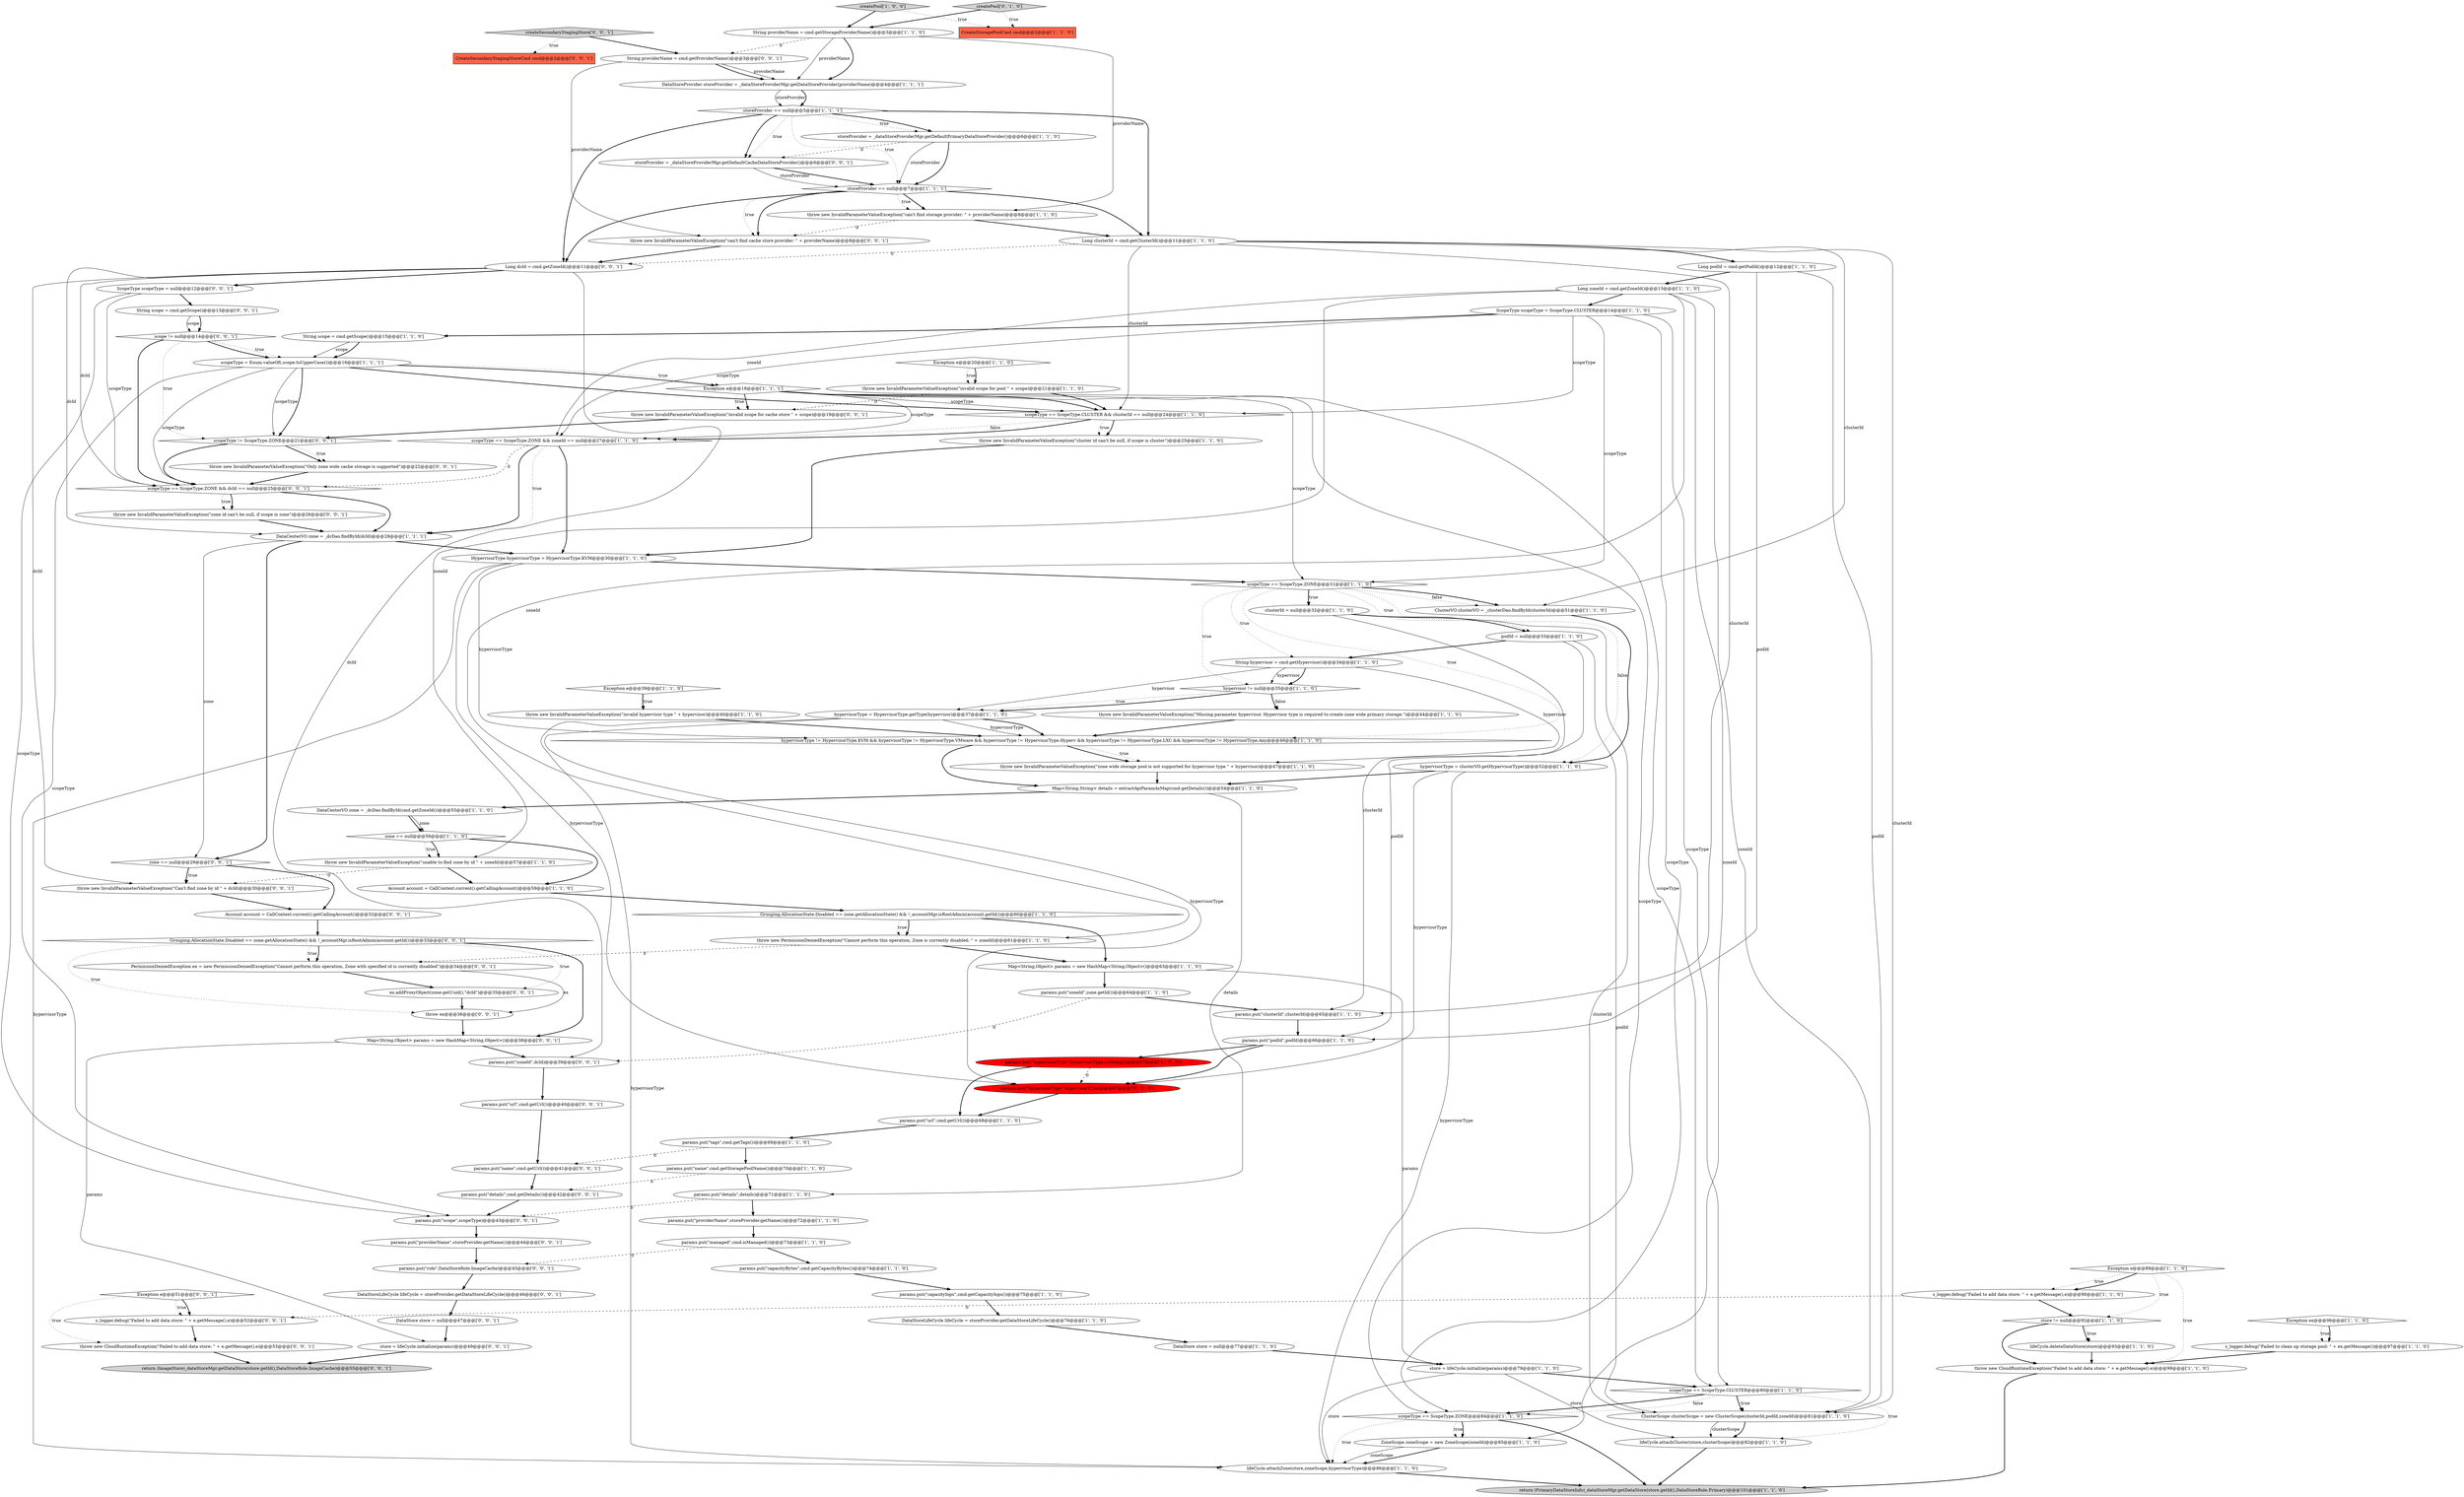 digraph {
52 [style = filled, label = "scopeType == ScopeType.ZONE && zoneId == null@@@27@@@['1', '1', '0']", fillcolor = white, shape = diamond image = "AAA0AAABBB1BBB"];
59 [style = filled, label = "throw new CloudRuntimeException(\"Failed to add data store: \" + e.getMessage(),e)@@@99@@@['1', '1', '0']", fillcolor = white, shape = ellipse image = "AAA0AAABBB1BBB"];
1 [style = filled, label = "lifeCycle.attachCluster(store,clusterScope)@@@82@@@['1', '1', '0']", fillcolor = white, shape = ellipse image = "AAA0AAABBB1BBB"];
64 [style = filled, label = "createPool['1', '0', '0']", fillcolor = lightgray, shape = diamond image = "AAA0AAABBB1BBB"];
4 [style = filled, label = "DataStoreLifeCycle lifeCycle = storeProvider.getDataStoreLifeCycle()@@@76@@@['1', '1', '0']", fillcolor = white, shape = ellipse image = "AAA0AAABBB1BBB"];
28 [style = filled, label = "params.put(\"name\",cmd.getStoragePoolName())@@@70@@@['1', '1', '0']", fillcolor = white, shape = ellipse image = "AAA0AAABBB1BBB"];
101 [style = filled, label = "Map<String,Object> params = new HashMap<String,Object>()@@@38@@@['0', '0', '1']", fillcolor = white, shape = ellipse image = "AAA0AAABBB3BBB"];
50 [style = filled, label = "Map<String,Object> params = new HashMap<String,Object>()@@@63@@@['1', '1', '0']", fillcolor = white, shape = ellipse image = "AAA0AAABBB1BBB"];
31 [style = filled, label = "DataStoreProvider storeProvider = _dataStoreProviderMgr.getDataStoreProvider(providerName)@@@4@@@['1', '1', '1']", fillcolor = white, shape = ellipse image = "AAA0AAABBB1BBB"];
36 [style = filled, label = "return (PrimaryDataStoreInfo)_dataStoreMgr.getDataStore(store.getId(),DataStoreRole.Primary)@@@101@@@['1', '1', '0']", fillcolor = lightgray, shape = ellipse image = "AAA0AAABBB1BBB"];
102 [style = filled, label = "scopeType != ScopeType.ZONE@@@21@@@['0', '0', '1']", fillcolor = white, shape = diamond image = "AAA0AAABBB3BBB"];
81 [style = filled, label = "scopeType == ScopeType.ZONE && dcId == null@@@25@@@['0', '0', '1']", fillcolor = white, shape = diamond image = "AAA0AAABBB3BBB"];
53 [style = filled, label = "params.put(\"tags\",cmd.getTags())@@@69@@@['1', '1', '0']", fillcolor = white, shape = ellipse image = "AAA0AAABBB1BBB"];
103 [style = filled, label = "throw new InvalidParameterValueException(\"can't find cache store provider: \" + providerName)@@@8@@@['0', '0', '1']", fillcolor = white, shape = ellipse image = "AAA0AAABBB3BBB"];
87 [style = filled, label = "storeProvider = _dataStoreProviderMgr.getDefaultCacheDataStoreProvider()@@@6@@@['0', '0', '1']", fillcolor = white, shape = ellipse image = "AAA0AAABBB3BBB"];
78 [style = filled, label = "zone == null@@@29@@@['0', '0', '1']", fillcolor = white, shape = diamond image = "AAA0AAABBB3BBB"];
58 [style = filled, label = "throw new InvalidParameterValueException(\"cluster id can't be null, if scope is cluster\")@@@25@@@['1', '1', '0']", fillcolor = white, shape = ellipse image = "AAA0AAABBB1BBB"];
8 [style = filled, label = "Map<String,String> details = extractApiParamAsMap(cmd.getDetails())@@@54@@@['1', '1', '0']", fillcolor = white, shape = ellipse image = "AAA0AAABBB1BBB"];
107 [style = filled, label = "String scope = cmd.getScope()@@@13@@@['0', '0', '1']", fillcolor = white, shape = ellipse image = "AAA0AAABBB3BBB"];
49 [style = filled, label = "s_logger.debug(\"Failed to clean up storage pool: \" + ex.getMessage())@@@97@@@['1', '1', '0']", fillcolor = white, shape = ellipse image = "AAA0AAABBB1BBB"];
6 [style = filled, label = "throw new InvalidParameterValueException(\"unable to find zone by id \" + zoneId)@@@57@@@['1', '1', '0']", fillcolor = white, shape = ellipse image = "AAA0AAABBB1BBB"];
85 [style = filled, label = "throw new InvalidParameterValueException(\"Only zone wide cache storage is supported\")@@@22@@@['0', '0', '1']", fillcolor = white, shape = ellipse image = "AAA0AAABBB3BBB"];
54 [style = filled, label = "String scope = cmd.getScope()@@@15@@@['1', '1', '0']", fillcolor = white, shape = ellipse image = "AAA0AAABBB1BBB"];
66 [style = filled, label = "throw new InvalidParameterValueException(\"Missing parameter hypervisor. Hypervisor type is required to create zone wide primary storage.\")@@@44@@@['1', '1', '0']", fillcolor = white, shape = ellipse image = "AAA0AAABBB1BBB"];
105 [style = filled, label = "params.put(\"role\",DataStoreRole.ImageCache)@@@45@@@['0', '0', '1']", fillcolor = white, shape = ellipse image = "AAA0AAABBB3BBB"];
92 [style = filled, label = "throw ex@@@36@@@['0', '0', '1']", fillcolor = white, shape = ellipse image = "AAA0AAABBB3BBB"];
12 [style = filled, label = "Long podId = cmd.getPodId()@@@12@@@['1', '1', '0']", fillcolor = white, shape = ellipse image = "AAA0AAABBB1BBB"];
57 [style = filled, label = "Long zoneId = cmd.getZoneId()@@@13@@@['1', '1', '0']", fillcolor = white, shape = ellipse image = "AAA0AAABBB1BBB"];
77 [style = filled, label = "CreateSecondaryStagingStoreCmd cmd@@@2@@@['0', '0', '1']", fillcolor = tomato, shape = box image = "AAA0AAABBB3BBB"];
7 [style = filled, label = "Account account = CallContext.current().getCallingAccount()@@@59@@@['1', '1', '0']", fillcolor = white, shape = ellipse image = "AAA0AAABBB1BBB"];
38 [style = filled, label = "params.put(\"capacityBytes\",cmd.getCapacityBytes())@@@74@@@['1', '1', '0']", fillcolor = white, shape = ellipse image = "AAA0AAABBB1BBB"];
82 [style = filled, label = "s_logger.debug(\"Failed to add data store: \" + e.getMessage(),e)@@@52@@@['0', '0', '1']", fillcolor = white, shape = ellipse image = "AAA0AAABBB3BBB"];
37 [style = filled, label = "scopeType == ScopeType.CLUSTER@@@80@@@['1', '1', '0']", fillcolor = white, shape = diamond image = "AAA0AAABBB1BBB"];
2 [style = filled, label = "hypervisorType = HypervisorType.getType(hypervisor)@@@37@@@['1', '1', '0']", fillcolor = white, shape = ellipse image = "AAA0AAABBB1BBB"];
83 [style = filled, label = "return (ImageStore)_dataStoreMgr.getDataStore(store.getId(),DataStoreRole.ImageCache)@@@55@@@['0', '0', '1']", fillcolor = lightgray, shape = ellipse image = "AAA0AAABBB3BBB"];
51 [style = filled, label = "throw new InvalidParameterValueException(\"zone wide storage pool is not supported for hypervisor type \" + hypervisor)@@@47@@@['1', '1', '0']", fillcolor = white, shape = ellipse image = "AAA0AAABBB1BBB"];
47 [style = filled, label = "Exception e@@@89@@@['1', '1', '0']", fillcolor = white, shape = diamond image = "AAA0AAABBB1BBB"];
80 [style = filled, label = "throw new CloudRuntimeException(\"Failed to add data store: \" + e.getMessage(),e)@@@53@@@['0', '0', '1']", fillcolor = white, shape = ellipse image = "AAA0AAABBB3BBB"];
27 [style = filled, label = "params.put(\"zoneId\",zone.getId())@@@64@@@['1', '1', '0']", fillcolor = white, shape = ellipse image = "AAA0AAABBB1BBB"];
22 [style = filled, label = "throw new InvalidParameterValueException(\"invalid hypervisor type \" + hypervisor)@@@40@@@['1', '1', '0']", fillcolor = white, shape = ellipse image = "AAA0AAABBB1BBB"];
10 [style = filled, label = "scopeType = Enum.valueOf(,scope.toUpperCase())@@@16@@@['1', '1', '1']", fillcolor = white, shape = ellipse image = "AAA0AAABBB1BBB"];
42 [style = filled, label = "params.put(\"url\",cmd.getUrl())@@@68@@@['1', '1', '0']", fillcolor = white, shape = ellipse image = "AAA0AAABBB1BBB"];
40 [style = filled, label = "Long clusterId = cmd.getClusterId()@@@11@@@['1', '1', '0']", fillcolor = white, shape = ellipse image = "AAA0AAABBB1BBB"];
108 [style = filled, label = "ScopeType scopeType = null@@@12@@@['0', '0', '1']", fillcolor = white, shape = ellipse image = "AAA0AAABBB3BBB"];
18 [style = filled, label = "scopeType == ScopeType.ZONE@@@84@@@['1', '1', '0']", fillcolor = white, shape = diamond image = "AAA0AAABBB1BBB"];
93 [style = filled, label = "params.put(\"url\",cmd.getUrl())@@@40@@@['0', '0', '1']", fillcolor = white, shape = ellipse image = "AAA0AAABBB3BBB"];
19 [style = filled, label = "params.put(\"hypervisorType\",hypervisorType.toString())@@@67@@@['1', '0', '0']", fillcolor = red, shape = ellipse image = "AAA1AAABBB1BBB"];
44 [style = filled, label = "ClusterScope clusterScope = new ClusterScope(clusterId,podId,zoneId)@@@81@@@['1', '1', '0']", fillcolor = white, shape = ellipse image = "AAA0AAABBB1BBB"];
75 [style = filled, label = "params.put(\"details\",cmd.getDetails())@@@42@@@['0', '0', '1']", fillcolor = white, shape = ellipse image = "AAA0AAABBB3BBB"];
91 [style = filled, label = "params.put(\"name\",cmd.getUrl())@@@41@@@['0', '0', '1']", fillcolor = white, shape = ellipse image = "AAA0AAABBB3BBB"];
29 [style = filled, label = "params.put(\"details\",details)@@@71@@@['1', '1', '0']", fillcolor = white, shape = ellipse image = "AAA0AAABBB1BBB"];
56 [style = filled, label = "throw new InvalidParameterValueException(\"can't find storage provider: \" + providerName)@@@8@@@['1', '1', '0']", fillcolor = white, shape = ellipse image = "AAA0AAABBB1BBB"];
21 [style = filled, label = "scopeType == ScopeType.CLUSTER && clusterId == null@@@24@@@['1', '1', '0']", fillcolor = white, shape = diamond image = "AAA0AAABBB1BBB"];
26 [style = filled, label = "DataCenterVO zone = _dcDao.findById(cmd.getZoneId())@@@55@@@['1', '1', '0']", fillcolor = white, shape = ellipse image = "AAA0AAABBB1BBB"];
90 [style = filled, label = "createSecondaryStagingStore['0', '0', '1']", fillcolor = lightgray, shape = diamond image = "AAA0AAABBB3BBB"];
86 [style = filled, label = "throw new InvalidParameterValueException(\"Can't find zone by id \" + dcId)@@@30@@@['0', '0', '1']", fillcolor = white, shape = ellipse image = "AAA0AAABBB3BBB"];
98 [style = filled, label = "params.put(\"zoneId\",dcId)@@@39@@@['0', '0', '1']", fillcolor = white, shape = ellipse image = "AAA0AAABBB3BBB"];
17 [style = filled, label = "ScopeType scopeType = ScopeType.CLUSTER@@@14@@@['1', '1', '0']", fillcolor = white, shape = ellipse image = "AAA0AAABBB1BBB"];
13 [style = filled, label = "store != null@@@92@@@['1', '1', '0']", fillcolor = white, shape = diamond image = "AAA0AAABBB1BBB"];
61 [style = filled, label = "Exception e@@@20@@@['1', '1', '0']", fillcolor = white, shape = diamond image = "AAA0AAABBB1BBB"];
41 [style = filled, label = "hypervisorType = clusterVO.getHypervisorType()@@@52@@@['1', '1', '0']", fillcolor = white, shape = ellipse image = "AAA0AAABBB1BBB"];
94 [style = filled, label = "Account account = CallContext.current().getCallingAccount()@@@32@@@['0', '0', '1']", fillcolor = white, shape = ellipse image = "AAA0AAABBB3BBB"];
89 [style = filled, label = "Long dcId = cmd.getZoneId()@@@11@@@['0', '0', '1']", fillcolor = white, shape = ellipse image = "AAA0AAABBB3BBB"];
88 [style = filled, label = "DataStoreLifeCycle lifeCycle = storeProvider.getDataStoreLifeCycle()@@@46@@@['0', '0', '1']", fillcolor = white, shape = ellipse image = "AAA0AAABBB3BBB"];
69 [style = filled, label = "storeProvider == null@@@7@@@['1', '1', '1']", fillcolor = white, shape = diamond image = "AAA0AAABBB1BBB"];
79 [style = filled, label = "ex.addProxyObject(zone.getUuid(),\"dcId\")@@@35@@@['0', '0', '1']", fillcolor = white, shape = ellipse image = "AAA0AAABBB3BBB"];
73 [style = filled, label = "params.put(\"hypervisorType\",hypervisorType)@@@67@@@['0', '1', '0']", fillcolor = red, shape = ellipse image = "AAA1AAABBB2BBB"];
45 [style = filled, label = "storeProvider == null@@@5@@@['1', '1', '1']", fillcolor = white, shape = diamond image = "AAA0AAABBB1BBB"];
55 [style = filled, label = "Grouping.AllocationState.Disabled == zone.getAllocationState() && !_accountMgr.isRootAdmin(account.getId())@@@60@@@['1', '1', '0']", fillcolor = white, shape = diamond image = "AAA0AAABBB1BBB"];
95 [style = filled, label = "scope != null@@@14@@@['0', '0', '1']", fillcolor = white, shape = diamond image = "AAA0AAABBB3BBB"];
97 [style = filled, label = "String providerName = cmd.getProviderName()@@@3@@@['0', '0', '1']", fillcolor = white, shape = ellipse image = "AAA0AAABBB3BBB"];
46 [style = filled, label = "Exception ex@@@96@@@['1', '1', '0']", fillcolor = white, shape = diamond image = "AAA0AAABBB1BBB"];
104 [style = filled, label = "params.put(\"providerName\",storeProvider.getName())@@@44@@@['0', '0', '1']", fillcolor = white, shape = ellipse image = "AAA0AAABBB3BBB"];
72 [style = filled, label = "createPool['0', '1', '0']", fillcolor = lightgray, shape = diamond image = "AAA0AAABBB2BBB"];
33 [style = filled, label = "DataStore store = null@@@77@@@['1', '1', '0']", fillcolor = white, shape = ellipse image = "AAA0AAABBB1BBB"];
68 [style = filled, label = "String providerName = cmd.getStorageProviderName()@@@3@@@['1', '1', '0']", fillcolor = white, shape = ellipse image = "AAA0AAABBB1BBB"];
70 [style = filled, label = "HypervisorType hypervisorType = HypervisorType.KVM@@@30@@@['1', '1', '0']", fillcolor = white, shape = ellipse image = "AAA0AAABBB1BBB"];
24 [style = filled, label = "params.put(\"capacityIops\",cmd.getCapacityIops())@@@75@@@['1', '1', '0']", fillcolor = white, shape = ellipse image = "AAA0AAABBB1BBB"];
67 [style = filled, label = "lifeCycle.attachZone(store,zoneScope,hypervisorType)@@@86@@@['1', '1', '0']", fillcolor = white, shape = ellipse image = "AAA0AAABBB1BBB"];
14 [style = filled, label = "CreateStoragePoolCmd cmd@@@2@@@['1', '1', '0']", fillcolor = tomato, shape = box image = "AAA0AAABBB1BBB"];
106 [style = filled, label = "Exception e@@@51@@@['0', '0', '1']", fillcolor = white, shape = diamond image = "AAA0AAABBB3BBB"];
30 [style = filled, label = "hypervisor != null@@@35@@@['1', '1', '0']", fillcolor = white, shape = diamond image = "AAA0AAABBB1BBB"];
48 [style = filled, label = "store = lifeCycle.initialize(params)@@@79@@@['1', '1', '0']", fillcolor = white, shape = ellipse image = "AAA0AAABBB1BBB"];
32 [style = filled, label = "String hypervisor = cmd.getHypervisor()@@@34@@@['1', '1', '0']", fillcolor = white, shape = ellipse image = "AAA0AAABBB1BBB"];
109 [style = filled, label = "store = lifeCycle.initialize(params)@@@49@@@['0', '0', '1']", fillcolor = white, shape = ellipse image = "AAA0AAABBB3BBB"];
0 [style = filled, label = "zone == null@@@56@@@['1', '1', '0']", fillcolor = white, shape = diamond image = "AAA0AAABBB1BBB"];
20 [style = filled, label = "DataCenterVO zone = _dcDao.findById(dcId)@@@28@@@['1', '1', '1']", fillcolor = white, shape = ellipse image = "AAA0AAABBB1BBB"];
74 [style = filled, label = "throw new InvalidParameterValueException(\"zone id can't be null, if scope is zone\")@@@26@@@['0', '0', '1']", fillcolor = white, shape = ellipse image = "AAA0AAABBB3BBB"];
15 [style = filled, label = "Exception e@@@18@@@['1', '1', '1']", fillcolor = white, shape = diamond image = "AAA0AAABBB1BBB"];
65 [style = filled, label = "throw new PermissionDeniedException(\"Cannot perform this operation, Zone is currently disabled: \" + zoneId)@@@61@@@['1', '1', '0']", fillcolor = white, shape = ellipse image = "AAA0AAABBB1BBB"];
71 [style = filled, label = "ZoneScope zoneScope = new ZoneScope(zoneId)@@@85@@@['1', '1', '0']", fillcolor = white, shape = ellipse image = "AAA0AAABBB1BBB"];
5 [style = filled, label = "hypervisorType != HypervisorType.KVM && hypervisorType != HypervisorType.VMware && hypervisorType != HypervisorType.Hyperv && hypervisorType != HypervisorType.LXC && hypervisorType != HypervisorType.Any@@@46@@@['1', '1', '0']", fillcolor = white, shape = diamond image = "AAA0AAABBB1BBB"];
9 [style = filled, label = "params.put(\"podId\",podId)@@@66@@@['1', '1', '0']", fillcolor = white, shape = ellipse image = "AAA0AAABBB1BBB"];
99 [style = filled, label = "DataStore store = null@@@47@@@['0', '0', '1']", fillcolor = white, shape = ellipse image = "AAA0AAABBB3BBB"];
3 [style = filled, label = "storeProvider = _dataStoreProviderMgr.getDefaultPrimaryDataStoreProvider()@@@6@@@['1', '1', '0']", fillcolor = white, shape = ellipse image = "AAA0AAABBB1BBB"];
76 [style = filled, label = "PermissionDeniedException ex = new PermissionDeniedException(\"Cannot perform this operation, Zone with specified id is currently disabled\")@@@34@@@['0', '0', '1']", fillcolor = white, shape = ellipse image = "AAA0AAABBB3BBB"];
100 [style = filled, label = "throw new InvalidParameterValueException(\"invalid scope for cache store \" + scope)@@@19@@@['0', '0', '1']", fillcolor = white, shape = ellipse image = "AAA0AAABBB3BBB"];
25 [style = filled, label = "clusterId = null@@@32@@@['1', '1', '0']", fillcolor = white, shape = ellipse image = "AAA0AAABBB1BBB"];
96 [style = filled, label = "params.put(\"scope\",scopeType)@@@43@@@['0', '0', '1']", fillcolor = white, shape = ellipse image = "AAA0AAABBB3BBB"];
23 [style = filled, label = "s_logger.debug(\"Failed to add data store: \" + e.getMessage(),e)@@@90@@@['1', '1', '0']", fillcolor = white, shape = ellipse image = "AAA0AAABBB1BBB"];
60 [style = filled, label = "ClusterVO clusterVO = _clusterDao.findById(clusterId)@@@51@@@['1', '1', '0']", fillcolor = white, shape = ellipse image = "AAA0AAABBB1BBB"];
16 [style = filled, label = "throw new InvalidParameterValueException(\"invalid scope for pool \" + scope)@@@21@@@['1', '1', '0']", fillcolor = white, shape = ellipse image = "AAA0AAABBB1BBB"];
84 [style = filled, label = "Grouping.AllocationState.Disabled == zone.getAllocationState() && !_accountMgr.isRootAdmin(account.getId())@@@33@@@['0', '0', '1']", fillcolor = white, shape = diamond image = "AAA0AAABBB3BBB"];
63 [style = filled, label = "params.put(\"managed\",cmd.isManaged())@@@73@@@['1', '1', '0']", fillcolor = white, shape = ellipse image = "AAA0AAABBB1BBB"];
34 [style = filled, label = "params.put(\"providerName\",storeProvider.getName())@@@72@@@['1', '1', '0']", fillcolor = white, shape = ellipse image = "AAA0AAABBB1BBB"];
35 [style = filled, label = "lifeCycle.deleteDataStore(store)@@@93@@@['1', '1', '0']", fillcolor = white, shape = ellipse image = "AAA0AAABBB1BBB"];
43 [style = filled, label = "Exception e@@@39@@@['1', '1', '0']", fillcolor = white, shape = diamond image = "AAA0AAABBB1BBB"];
62 [style = filled, label = "params.put(\"clusterId\",clusterId)@@@65@@@['1', '1', '0']", fillcolor = white, shape = ellipse image = "AAA0AAABBB1BBB"];
11 [style = filled, label = "scopeType == ScopeType.ZONE@@@31@@@['1', '1', '0']", fillcolor = white, shape = diamond image = "AAA0AAABBB1BBB"];
39 [style = filled, label = "podId = null@@@33@@@['1', '1', '0']", fillcolor = white, shape = ellipse image = "AAA0AAABBB1BBB"];
45->89 [style = bold, label=""];
12->9 [style = solid, label="podId"];
70->67 [style = solid, label="hypervisorType"];
17->54 [style = bold, label=""];
57->65 [style = solid, label="zoneId"];
49->59 [style = bold, label=""];
48->1 [style = solid, label="store"];
68->31 [style = bold, label=""];
84->101 [style = bold, label=""];
15->21 [style = bold, label=""];
41->8 [style = bold, label=""];
69->89 [style = bold, label=""];
10->102 [style = solid, label="scopeType"];
20->70 [style = bold, label=""];
21->58 [style = bold, label=""];
108->81 [style = solid, label="scopeType"];
70->11 [style = bold, label=""];
106->80 [style = dotted, label="true"];
37->1 [style = dotted, label="true"];
21->52 [style = bold, label=""];
103->89 [style = bold, label=""];
29->34 [style = bold, label=""];
0->6 [style = dotted, label="true"];
15->100 [style = bold, label=""];
11->60 [style = bold, label=""];
15->11 [style = solid, label="scopeType"];
79->92 [style = bold, label=""];
13->35 [style = dotted, label="true"];
30->2 [style = dotted, label="true"];
81->20 [style = bold, label=""];
52->20 [style = dotted, label="true"];
13->59 [style = bold, label=""];
71->67 [style = bold, label=""];
65->50 [style = bold, label=""];
46->49 [style = dotted, label="true"];
62->9 [style = bold, label=""];
23->13 [style = bold, label=""];
107->95 [style = bold, label=""];
104->105 [style = bold, label=""];
75->96 [style = bold, label=""];
33->48 [style = bold, label=""];
80->83 [style = bold, label=""];
17->11 [style = solid, label="scopeType"];
39->9 [style = solid, label="podId"];
44->1 [style = bold, label=""];
91->75 [style = bold, label=""];
109->83 [style = bold, label=""];
63->38 [style = bold, label=""];
89->81 [style = solid, label="dcId"];
18->67 [style = dotted, label="true"];
57->71 [style = solid, label="zoneId"];
69->103 [style = dotted, label="true"];
11->25 [style = bold, label=""];
95->10 [style = dotted, label="true"];
21->58 [style = dotted, label="true"];
108->96 [style = solid, label="scopeType"];
31->45 [style = solid, label="storeProvider"];
19->42 [style = bold, label=""];
45->3 [style = dotted, label="true"];
48->37 [style = bold, label=""];
63->105 [style = dashed, label="0"];
3->87 [style = dashed, label="0"];
2->5 [style = solid, label="hypervisorType"];
44->1 [style = solid, label="clusterScope"];
102->85 [style = bold, label=""];
37->18 [style = dotted, label="false"];
98->93 [style = bold, label=""];
32->30 [style = solid, label="hypervisor"];
11->5 [style = dotted, label="true"];
41->73 [style = solid, label="hypervisorType"];
15->37 [style = solid, label="scopeType"];
10->21 [style = bold, label=""];
99->109 [style = bold, label=""];
58->70 [style = bold, label=""];
60->41 [style = bold, label=""];
7->55 [style = bold, label=""];
47->59 [style = dotted, label="true"];
30->66 [style = dotted, label="false"];
106->82 [style = dotted, label="true"];
15->18 [style = solid, label="scopeType"];
22->5 [style = bold, label=""];
45->87 [style = bold, label=""];
78->86 [style = bold, label=""];
68->56 [style = solid, label="providerName"];
11->39 [style = dotted, label="true"];
16->100 [style = dashed, label="0"];
23->82 [style = dashed, label="0"];
0->7 [style = bold, label=""];
41->67 [style = solid, label="hypervisorType"];
2->73 [style = solid, label="hypervisorType"];
26->0 [style = bold, label=""];
95->102 [style = dotted, label="true"];
55->65 [style = bold, label=""];
106->82 [style = bold, label=""];
90->77 [style = dotted, label="true"];
26->0 [style = solid, label="zone"];
78->94 [style = bold, label=""];
65->76 [style = dashed, label="0"];
87->69 [style = bold, label=""];
97->31 [style = solid, label="providerName"];
43->22 [style = bold, label=""];
27->98 [style = dashed, label="0"];
17->52 [style = solid, label="scopeType"];
102->81 [style = bold, label=""];
61->16 [style = dotted, label="true"];
21->52 [style = dotted, label="false"];
11->60 [style = dotted, label="false"];
17->18 [style = solid, label="scopeType"];
6->7 [style = bold, label=""];
84->92 [style = dotted, label="true"];
54->10 [style = solid, label="scope"];
56->40 [style = bold, label=""];
40->60 [style = solid, label="clusterId"];
89->98 [style = solid, label="dcId"];
93->91 [style = bold, label=""];
90->97 [style = bold, label=""];
89->20 [style = solid, label="dcId"];
43->22 [style = dotted, label="true"];
28->29 [style = bold, label=""];
57->17 [style = bold, label=""];
89->86 [style = solid, label="dcId"];
25->39 [style = bold, label=""];
17->21 [style = solid, label="scopeType"];
10->96 [style = solid, label="scopeType"];
50->27 [style = bold, label=""];
11->30 [style = dotted, label="true"];
38->24 [style = bold, label=""];
32->51 [style = solid, label="hypervisor"];
39->44 [style = solid, label="podId"];
40->21 [style = solid, label="clusterId"];
95->10 [style = bold, label=""];
27->62 [style = bold, label=""];
87->69 [style = solid, label="storeProvider"];
72->14 [style = dotted, label="true"];
92->101 [style = bold, label=""];
52->81 [style = dashed, label="0"];
70->5 [style = solid, label="hypervisorType"];
47->23 [style = dotted, label="true"];
68->97 [style = dashed, label="0"];
48->67 [style = solid, label="store"];
4->33 [style = bold, label=""];
32->30 [style = bold, label=""];
69->40 [style = bold, label=""];
108->107 [style = bold, label=""];
45->87 [style = dotted, label="true"];
35->59 [style = bold, label=""];
52->70 [style = bold, label=""];
69->56 [style = bold, label=""];
89->108 [style = bold, label=""];
40->12 [style = bold, label=""];
76->92 [style = solid, label="ex"];
57->52 [style = solid, label="zoneId"];
45->69 [style = dotted, label="true"];
56->103 [style = dashed, label="0"];
6->86 [style = dashed, label="0"];
39->32 [style = bold, label=""];
81->74 [style = bold, label=""];
96->104 [style = bold, label=""];
40->89 [style = dashed, label="0"];
66->5 [style = bold, label=""];
37->44 [style = bold, label=""];
85->81 [style = bold, label=""];
20->78 [style = bold, label=""];
3->69 [style = bold, label=""];
9->19 [style = bold, label=""];
54->10 [style = bold, label=""];
25->44 [style = solid, label="clusterId"];
97->103 [style = solid, label="providerName"];
69->103 [style = bold, label=""];
55->50 [style = bold, label=""];
20->78 [style = solid, label="zone"];
100->102 [style = bold, label=""];
84->76 [style = bold, label=""];
84->76 [style = dotted, label="true"];
51->8 [style = bold, label=""];
40->44 [style = solid, label="clusterId"];
47->23 [style = bold, label=""];
12->44 [style = solid, label="podId"];
37->44 [style = dotted, label="true"];
53->28 [style = bold, label=""];
45->40 [style = bold, label=""];
70->73 [style = solid, label="hypervisorType"];
2->5 [style = bold, label=""];
105->88 [style = bold, label=""];
19->73 [style = dashed, label="0"];
5->51 [style = dotted, label="true"];
11->32 [style = dotted, label="true"];
5->8 [style = bold, label=""];
57->44 [style = solid, label="zoneId"];
95->81 [style = bold, label=""];
94->84 [style = bold, label=""];
82->80 [style = bold, label=""];
61->16 [style = bold, label=""];
10->15 [style = bold, label=""];
8->29 [style = solid, label="details"];
101->109 [style = solid, label="params"];
15->52 [style = solid, label="scopeType"];
5->51 [style = bold, label=""];
88->99 [style = bold, label=""];
45->3 [style = bold, label=""];
0->6 [style = bold, label=""];
71->67 [style = solid, label="zoneScope"];
107->95 [style = solid, label="scope"];
28->75 [style = dashed, label="0"];
30->66 [style = bold, label=""];
46->49 [style = bold, label=""];
2->67 [style = solid, label="hypervisorType"];
12->57 [style = bold, label=""];
9->73 [style = bold, label=""];
25->62 [style = solid, label="clusterId"];
57->6 [style = solid, label="zoneId"];
18->36 [style = bold, label=""];
50->48 [style = solid, label="params"];
74->20 [style = bold, label=""];
1->36 [style = bold, label=""];
40->62 [style = solid, label="clusterId"];
102->85 [style = dotted, label="true"];
68->31 [style = solid, label="providerName"];
3->69 [style = solid, label="storeProvider"];
52->20 [style = bold, label=""];
32->2 [style = solid, label="hypervisor"];
18->71 [style = dotted, label="true"];
53->91 [style = dashed, label="0"];
18->71 [style = bold, label=""];
10->15 [style = dotted, label="true"];
73->42 [style = bold, label=""];
101->98 [style = bold, label=""];
29->96 [style = dashed, label="0"];
97->31 [style = bold, label=""];
24->4 [style = bold, label=""];
55->65 [style = dotted, label="true"];
11->25 [style = dotted, label="true"];
17->37 [style = solid, label="scopeType"];
86->94 [style = bold, label=""];
10->102 [style = bold, label=""];
16->21 [style = bold, label=""];
84->79 [style = dotted, label="true"];
64->68 [style = bold, label=""];
37->18 [style = bold, label=""];
59->36 [style = bold, label=""];
81->74 [style = dotted, label="true"];
78->86 [style = dotted, label="true"];
10->81 [style = solid, label="scopeType"];
76->79 [style = bold, label=""];
67->36 [style = bold, label=""];
15->21 [style = solid, label="scopeType"];
15->100 [style = dotted, label="true"];
47->13 [style = dotted, label="true"];
30->2 [style = bold, label=""];
11->41 [style = dotted, label="false"];
13->35 [style = bold, label=""];
72->68 [style = bold, label=""];
31->45 [style = bold, label=""];
64->14 [style = dotted, label="true"];
42->53 [style = bold, label=""];
69->56 [style = dotted, label="true"];
8->26 [style = bold, label=""];
34->63 [style = bold, label=""];
}
